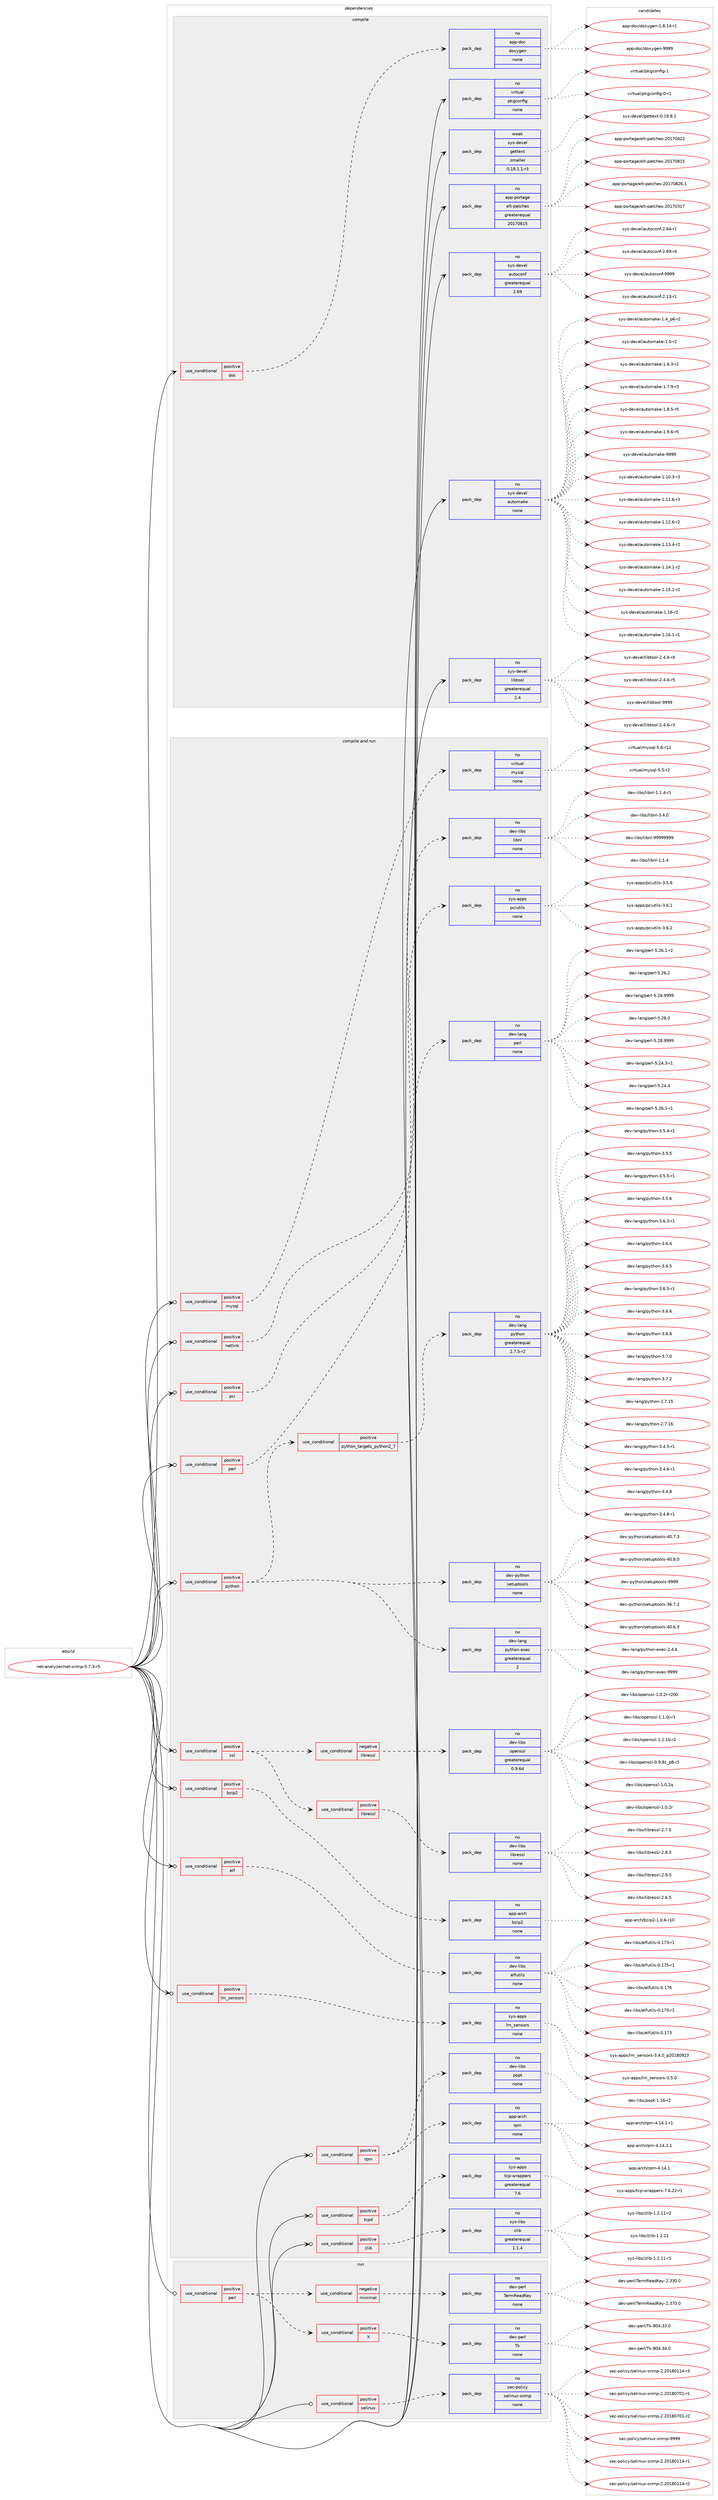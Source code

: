 digraph prolog {

# *************
# Graph options
# *************

newrank=true;
concentrate=true;
compound=true;
graph [rankdir=LR,fontname=Helvetica,fontsize=10,ranksep=1.5];#, ranksep=2.5, nodesep=0.2];
edge  [arrowhead=vee];
node  [fontname=Helvetica,fontsize=10];

# **********
# The ebuild
# **********

subgraph cluster_leftcol {
color=gray;
rank=same;
label=<<i>ebuild</i>>;
id [label="net-analyzer/net-snmp-5.7.3-r5", color=red, width=4, href="../net-analyzer/net-snmp-5.7.3-r5.svg"];
}

# ****************
# The dependencies
# ****************

subgraph cluster_midcol {
color=gray;
label=<<i>dependencies</i>>;
subgraph cluster_compile {
fillcolor="#eeeeee";
style=filled;
label=<<i>compile</i>>;
subgraph cond442233 {
dependency1645297 [label=<<TABLE BORDER="0" CELLBORDER="1" CELLSPACING="0" CELLPADDING="4"><TR><TD ROWSPAN="3" CELLPADDING="10">use_conditional</TD></TR><TR><TD>positive</TD></TR><TR><TD>doc</TD></TR></TABLE>>, shape=none, color=red];
subgraph pack1176475 {
dependency1645298 [label=<<TABLE BORDER="0" CELLBORDER="1" CELLSPACING="0" CELLPADDING="4" WIDTH="220"><TR><TD ROWSPAN="6" CELLPADDING="30">pack_dep</TD></TR><TR><TD WIDTH="110">no</TD></TR><TR><TD>app-doc</TD></TR><TR><TD>doxygen</TD></TR><TR><TD>none</TD></TR><TR><TD></TD></TR></TABLE>>, shape=none, color=blue];
}
dependency1645297:e -> dependency1645298:w [weight=20,style="dashed",arrowhead="vee"];
}
id:e -> dependency1645297:w [weight=20,style="solid",arrowhead="vee"];
subgraph pack1176476 {
dependency1645299 [label=<<TABLE BORDER="0" CELLBORDER="1" CELLSPACING="0" CELLPADDING="4" WIDTH="220"><TR><TD ROWSPAN="6" CELLPADDING="30">pack_dep</TD></TR><TR><TD WIDTH="110">no</TD></TR><TR><TD>app-portage</TD></TR><TR><TD>elt-patches</TD></TR><TR><TD>greaterequal</TD></TR><TR><TD>20170815</TD></TR></TABLE>>, shape=none, color=blue];
}
id:e -> dependency1645299:w [weight=20,style="solid",arrowhead="vee"];
subgraph pack1176477 {
dependency1645300 [label=<<TABLE BORDER="0" CELLBORDER="1" CELLSPACING="0" CELLPADDING="4" WIDTH="220"><TR><TD ROWSPAN="6" CELLPADDING="30">pack_dep</TD></TR><TR><TD WIDTH="110">no</TD></TR><TR><TD>sys-devel</TD></TR><TR><TD>autoconf</TD></TR><TR><TD>greaterequal</TD></TR><TR><TD>2.69</TD></TR></TABLE>>, shape=none, color=blue];
}
id:e -> dependency1645300:w [weight=20,style="solid",arrowhead="vee"];
subgraph pack1176478 {
dependency1645301 [label=<<TABLE BORDER="0" CELLBORDER="1" CELLSPACING="0" CELLPADDING="4" WIDTH="220"><TR><TD ROWSPAN="6" CELLPADDING="30">pack_dep</TD></TR><TR><TD WIDTH="110">no</TD></TR><TR><TD>sys-devel</TD></TR><TR><TD>automake</TD></TR><TR><TD>none</TD></TR><TR><TD></TD></TR></TABLE>>, shape=none, color=blue];
}
id:e -> dependency1645301:w [weight=20,style="solid",arrowhead="vee"];
subgraph pack1176479 {
dependency1645302 [label=<<TABLE BORDER="0" CELLBORDER="1" CELLSPACING="0" CELLPADDING="4" WIDTH="220"><TR><TD ROWSPAN="6" CELLPADDING="30">pack_dep</TD></TR><TR><TD WIDTH="110">no</TD></TR><TR><TD>sys-devel</TD></TR><TR><TD>libtool</TD></TR><TR><TD>greaterequal</TD></TR><TR><TD>2.4</TD></TR></TABLE>>, shape=none, color=blue];
}
id:e -> dependency1645302:w [weight=20,style="solid",arrowhead="vee"];
subgraph pack1176480 {
dependency1645303 [label=<<TABLE BORDER="0" CELLBORDER="1" CELLSPACING="0" CELLPADDING="4" WIDTH="220"><TR><TD ROWSPAN="6" CELLPADDING="30">pack_dep</TD></TR><TR><TD WIDTH="110">no</TD></TR><TR><TD>virtual</TD></TR><TR><TD>pkgconfig</TD></TR><TR><TD>none</TD></TR><TR><TD></TD></TR></TABLE>>, shape=none, color=blue];
}
id:e -> dependency1645303:w [weight=20,style="solid",arrowhead="vee"];
subgraph pack1176481 {
dependency1645304 [label=<<TABLE BORDER="0" CELLBORDER="1" CELLSPACING="0" CELLPADDING="4" WIDTH="220"><TR><TD ROWSPAN="6" CELLPADDING="30">pack_dep</TD></TR><TR><TD WIDTH="110">weak</TD></TR><TR><TD>sys-devel</TD></TR><TR><TD>gettext</TD></TR><TR><TD>smaller</TD></TR><TR><TD>0.18.1.1-r3</TD></TR></TABLE>>, shape=none, color=blue];
}
id:e -> dependency1645304:w [weight=20,style="solid",arrowhead="vee"];
}
subgraph cluster_compileandrun {
fillcolor="#eeeeee";
style=filled;
label=<<i>compile and run</i>>;
subgraph cond442234 {
dependency1645305 [label=<<TABLE BORDER="0" CELLBORDER="1" CELLSPACING="0" CELLPADDING="4"><TR><TD ROWSPAN="3" CELLPADDING="10">use_conditional</TD></TR><TR><TD>positive</TD></TR><TR><TD>bzip2</TD></TR></TABLE>>, shape=none, color=red];
subgraph pack1176482 {
dependency1645306 [label=<<TABLE BORDER="0" CELLBORDER="1" CELLSPACING="0" CELLPADDING="4" WIDTH="220"><TR><TD ROWSPAN="6" CELLPADDING="30">pack_dep</TD></TR><TR><TD WIDTH="110">no</TD></TR><TR><TD>app-arch</TD></TR><TR><TD>bzip2</TD></TR><TR><TD>none</TD></TR><TR><TD></TD></TR></TABLE>>, shape=none, color=blue];
}
dependency1645305:e -> dependency1645306:w [weight=20,style="dashed",arrowhead="vee"];
}
id:e -> dependency1645305:w [weight=20,style="solid",arrowhead="odotvee"];
subgraph cond442235 {
dependency1645307 [label=<<TABLE BORDER="0" CELLBORDER="1" CELLSPACING="0" CELLPADDING="4"><TR><TD ROWSPAN="3" CELLPADDING="10">use_conditional</TD></TR><TR><TD>positive</TD></TR><TR><TD>elf</TD></TR></TABLE>>, shape=none, color=red];
subgraph pack1176483 {
dependency1645308 [label=<<TABLE BORDER="0" CELLBORDER="1" CELLSPACING="0" CELLPADDING="4" WIDTH="220"><TR><TD ROWSPAN="6" CELLPADDING="30">pack_dep</TD></TR><TR><TD WIDTH="110">no</TD></TR><TR><TD>dev-libs</TD></TR><TR><TD>elfutils</TD></TR><TR><TD>none</TD></TR><TR><TD></TD></TR></TABLE>>, shape=none, color=blue];
}
dependency1645307:e -> dependency1645308:w [weight=20,style="dashed",arrowhead="vee"];
}
id:e -> dependency1645307:w [weight=20,style="solid",arrowhead="odotvee"];
subgraph cond442236 {
dependency1645309 [label=<<TABLE BORDER="0" CELLBORDER="1" CELLSPACING="0" CELLPADDING="4"><TR><TD ROWSPAN="3" CELLPADDING="10">use_conditional</TD></TR><TR><TD>positive</TD></TR><TR><TD>lm_sensors</TD></TR></TABLE>>, shape=none, color=red];
subgraph pack1176484 {
dependency1645310 [label=<<TABLE BORDER="0" CELLBORDER="1" CELLSPACING="0" CELLPADDING="4" WIDTH="220"><TR><TD ROWSPAN="6" CELLPADDING="30">pack_dep</TD></TR><TR><TD WIDTH="110">no</TD></TR><TR><TD>sys-apps</TD></TR><TR><TD>lm_sensors</TD></TR><TR><TD>none</TD></TR><TR><TD></TD></TR></TABLE>>, shape=none, color=blue];
}
dependency1645309:e -> dependency1645310:w [weight=20,style="dashed",arrowhead="vee"];
}
id:e -> dependency1645309:w [weight=20,style="solid",arrowhead="odotvee"];
subgraph cond442237 {
dependency1645311 [label=<<TABLE BORDER="0" CELLBORDER="1" CELLSPACING="0" CELLPADDING="4"><TR><TD ROWSPAN="3" CELLPADDING="10">use_conditional</TD></TR><TR><TD>positive</TD></TR><TR><TD>mysql</TD></TR></TABLE>>, shape=none, color=red];
subgraph pack1176485 {
dependency1645312 [label=<<TABLE BORDER="0" CELLBORDER="1" CELLSPACING="0" CELLPADDING="4" WIDTH="220"><TR><TD ROWSPAN="6" CELLPADDING="30">pack_dep</TD></TR><TR><TD WIDTH="110">no</TD></TR><TR><TD>virtual</TD></TR><TR><TD>mysql</TD></TR><TR><TD>none</TD></TR><TR><TD></TD></TR></TABLE>>, shape=none, color=blue];
}
dependency1645311:e -> dependency1645312:w [weight=20,style="dashed",arrowhead="vee"];
}
id:e -> dependency1645311:w [weight=20,style="solid",arrowhead="odotvee"];
subgraph cond442238 {
dependency1645313 [label=<<TABLE BORDER="0" CELLBORDER="1" CELLSPACING="0" CELLPADDING="4"><TR><TD ROWSPAN="3" CELLPADDING="10">use_conditional</TD></TR><TR><TD>positive</TD></TR><TR><TD>netlink</TD></TR></TABLE>>, shape=none, color=red];
subgraph pack1176486 {
dependency1645314 [label=<<TABLE BORDER="0" CELLBORDER="1" CELLSPACING="0" CELLPADDING="4" WIDTH="220"><TR><TD ROWSPAN="6" CELLPADDING="30">pack_dep</TD></TR><TR><TD WIDTH="110">no</TD></TR><TR><TD>dev-libs</TD></TR><TR><TD>libnl</TD></TR><TR><TD>none</TD></TR><TR><TD></TD></TR></TABLE>>, shape=none, color=blue];
}
dependency1645313:e -> dependency1645314:w [weight=20,style="dashed",arrowhead="vee"];
}
id:e -> dependency1645313:w [weight=20,style="solid",arrowhead="odotvee"];
subgraph cond442239 {
dependency1645315 [label=<<TABLE BORDER="0" CELLBORDER="1" CELLSPACING="0" CELLPADDING="4"><TR><TD ROWSPAN="3" CELLPADDING="10">use_conditional</TD></TR><TR><TD>positive</TD></TR><TR><TD>pci</TD></TR></TABLE>>, shape=none, color=red];
subgraph pack1176487 {
dependency1645316 [label=<<TABLE BORDER="0" CELLBORDER="1" CELLSPACING="0" CELLPADDING="4" WIDTH="220"><TR><TD ROWSPAN="6" CELLPADDING="30">pack_dep</TD></TR><TR><TD WIDTH="110">no</TD></TR><TR><TD>sys-apps</TD></TR><TR><TD>pciutils</TD></TR><TR><TD>none</TD></TR><TR><TD></TD></TR></TABLE>>, shape=none, color=blue];
}
dependency1645315:e -> dependency1645316:w [weight=20,style="dashed",arrowhead="vee"];
}
id:e -> dependency1645315:w [weight=20,style="solid",arrowhead="odotvee"];
subgraph cond442240 {
dependency1645317 [label=<<TABLE BORDER="0" CELLBORDER="1" CELLSPACING="0" CELLPADDING="4"><TR><TD ROWSPAN="3" CELLPADDING="10">use_conditional</TD></TR><TR><TD>positive</TD></TR><TR><TD>perl</TD></TR></TABLE>>, shape=none, color=red];
subgraph pack1176488 {
dependency1645318 [label=<<TABLE BORDER="0" CELLBORDER="1" CELLSPACING="0" CELLPADDING="4" WIDTH="220"><TR><TD ROWSPAN="6" CELLPADDING="30">pack_dep</TD></TR><TR><TD WIDTH="110">no</TD></TR><TR><TD>dev-lang</TD></TR><TR><TD>perl</TD></TR><TR><TD>none</TD></TR><TR><TD></TD></TR></TABLE>>, shape=none, color=blue];
}
dependency1645317:e -> dependency1645318:w [weight=20,style="dashed",arrowhead="vee"];
}
id:e -> dependency1645317:w [weight=20,style="solid",arrowhead="odotvee"];
subgraph cond442241 {
dependency1645319 [label=<<TABLE BORDER="0" CELLBORDER="1" CELLSPACING="0" CELLPADDING="4"><TR><TD ROWSPAN="3" CELLPADDING="10">use_conditional</TD></TR><TR><TD>positive</TD></TR><TR><TD>python</TD></TR></TABLE>>, shape=none, color=red];
subgraph pack1176489 {
dependency1645320 [label=<<TABLE BORDER="0" CELLBORDER="1" CELLSPACING="0" CELLPADDING="4" WIDTH="220"><TR><TD ROWSPAN="6" CELLPADDING="30">pack_dep</TD></TR><TR><TD WIDTH="110">no</TD></TR><TR><TD>dev-python</TD></TR><TR><TD>setuptools</TD></TR><TR><TD>none</TD></TR><TR><TD></TD></TR></TABLE>>, shape=none, color=blue];
}
dependency1645319:e -> dependency1645320:w [weight=20,style="dashed",arrowhead="vee"];
subgraph cond442242 {
dependency1645321 [label=<<TABLE BORDER="0" CELLBORDER="1" CELLSPACING="0" CELLPADDING="4"><TR><TD ROWSPAN="3" CELLPADDING="10">use_conditional</TD></TR><TR><TD>positive</TD></TR><TR><TD>python_targets_python2_7</TD></TR></TABLE>>, shape=none, color=red];
subgraph pack1176490 {
dependency1645322 [label=<<TABLE BORDER="0" CELLBORDER="1" CELLSPACING="0" CELLPADDING="4" WIDTH="220"><TR><TD ROWSPAN="6" CELLPADDING="30">pack_dep</TD></TR><TR><TD WIDTH="110">no</TD></TR><TR><TD>dev-lang</TD></TR><TR><TD>python</TD></TR><TR><TD>greaterequal</TD></TR><TR><TD>2.7.5-r2</TD></TR></TABLE>>, shape=none, color=blue];
}
dependency1645321:e -> dependency1645322:w [weight=20,style="dashed",arrowhead="vee"];
}
dependency1645319:e -> dependency1645321:w [weight=20,style="dashed",arrowhead="vee"];
subgraph pack1176491 {
dependency1645323 [label=<<TABLE BORDER="0" CELLBORDER="1" CELLSPACING="0" CELLPADDING="4" WIDTH="220"><TR><TD ROWSPAN="6" CELLPADDING="30">pack_dep</TD></TR><TR><TD WIDTH="110">no</TD></TR><TR><TD>dev-lang</TD></TR><TR><TD>python-exec</TD></TR><TR><TD>greaterequal</TD></TR><TR><TD>2</TD></TR></TABLE>>, shape=none, color=blue];
}
dependency1645319:e -> dependency1645323:w [weight=20,style="dashed",arrowhead="vee"];
}
id:e -> dependency1645319:w [weight=20,style="solid",arrowhead="odotvee"];
subgraph cond442243 {
dependency1645324 [label=<<TABLE BORDER="0" CELLBORDER="1" CELLSPACING="0" CELLPADDING="4"><TR><TD ROWSPAN="3" CELLPADDING="10">use_conditional</TD></TR><TR><TD>positive</TD></TR><TR><TD>rpm</TD></TR></TABLE>>, shape=none, color=red];
subgraph pack1176492 {
dependency1645325 [label=<<TABLE BORDER="0" CELLBORDER="1" CELLSPACING="0" CELLPADDING="4" WIDTH="220"><TR><TD ROWSPAN="6" CELLPADDING="30">pack_dep</TD></TR><TR><TD WIDTH="110">no</TD></TR><TR><TD>app-arch</TD></TR><TR><TD>rpm</TD></TR><TR><TD>none</TD></TR><TR><TD></TD></TR></TABLE>>, shape=none, color=blue];
}
dependency1645324:e -> dependency1645325:w [weight=20,style="dashed",arrowhead="vee"];
subgraph pack1176493 {
dependency1645326 [label=<<TABLE BORDER="0" CELLBORDER="1" CELLSPACING="0" CELLPADDING="4" WIDTH="220"><TR><TD ROWSPAN="6" CELLPADDING="30">pack_dep</TD></TR><TR><TD WIDTH="110">no</TD></TR><TR><TD>dev-libs</TD></TR><TR><TD>popt</TD></TR><TR><TD>none</TD></TR><TR><TD></TD></TR></TABLE>>, shape=none, color=blue];
}
dependency1645324:e -> dependency1645326:w [weight=20,style="dashed",arrowhead="vee"];
}
id:e -> dependency1645324:w [weight=20,style="solid",arrowhead="odotvee"];
subgraph cond442244 {
dependency1645327 [label=<<TABLE BORDER="0" CELLBORDER="1" CELLSPACING="0" CELLPADDING="4"><TR><TD ROWSPAN="3" CELLPADDING="10">use_conditional</TD></TR><TR><TD>positive</TD></TR><TR><TD>ssl</TD></TR></TABLE>>, shape=none, color=red];
subgraph cond442245 {
dependency1645328 [label=<<TABLE BORDER="0" CELLBORDER="1" CELLSPACING="0" CELLPADDING="4"><TR><TD ROWSPAN="3" CELLPADDING="10">use_conditional</TD></TR><TR><TD>negative</TD></TR><TR><TD>libressl</TD></TR></TABLE>>, shape=none, color=red];
subgraph pack1176494 {
dependency1645329 [label=<<TABLE BORDER="0" CELLBORDER="1" CELLSPACING="0" CELLPADDING="4" WIDTH="220"><TR><TD ROWSPAN="6" CELLPADDING="30">pack_dep</TD></TR><TR><TD WIDTH="110">no</TD></TR><TR><TD>dev-libs</TD></TR><TR><TD>openssl</TD></TR><TR><TD>greaterequal</TD></TR><TR><TD>0.9.6d</TD></TR></TABLE>>, shape=none, color=blue];
}
dependency1645328:e -> dependency1645329:w [weight=20,style="dashed",arrowhead="vee"];
}
dependency1645327:e -> dependency1645328:w [weight=20,style="dashed",arrowhead="vee"];
subgraph cond442246 {
dependency1645330 [label=<<TABLE BORDER="0" CELLBORDER="1" CELLSPACING="0" CELLPADDING="4"><TR><TD ROWSPAN="3" CELLPADDING="10">use_conditional</TD></TR><TR><TD>positive</TD></TR><TR><TD>libressl</TD></TR></TABLE>>, shape=none, color=red];
subgraph pack1176495 {
dependency1645331 [label=<<TABLE BORDER="0" CELLBORDER="1" CELLSPACING="0" CELLPADDING="4" WIDTH="220"><TR><TD ROWSPAN="6" CELLPADDING="30">pack_dep</TD></TR><TR><TD WIDTH="110">no</TD></TR><TR><TD>dev-libs</TD></TR><TR><TD>libressl</TD></TR><TR><TD>none</TD></TR><TR><TD></TD></TR></TABLE>>, shape=none, color=blue];
}
dependency1645330:e -> dependency1645331:w [weight=20,style="dashed",arrowhead="vee"];
}
dependency1645327:e -> dependency1645330:w [weight=20,style="dashed",arrowhead="vee"];
}
id:e -> dependency1645327:w [weight=20,style="solid",arrowhead="odotvee"];
subgraph cond442247 {
dependency1645332 [label=<<TABLE BORDER="0" CELLBORDER="1" CELLSPACING="0" CELLPADDING="4"><TR><TD ROWSPAN="3" CELLPADDING="10">use_conditional</TD></TR><TR><TD>positive</TD></TR><TR><TD>tcpd</TD></TR></TABLE>>, shape=none, color=red];
subgraph pack1176496 {
dependency1645333 [label=<<TABLE BORDER="0" CELLBORDER="1" CELLSPACING="0" CELLPADDING="4" WIDTH="220"><TR><TD ROWSPAN="6" CELLPADDING="30">pack_dep</TD></TR><TR><TD WIDTH="110">no</TD></TR><TR><TD>sys-apps</TD></TR><TR><TD>tcp-wrappers</TD></TR><TR><TD>greaterequal</TD></TR><TR><TD>7.6</TD></TR></TABLE>>, shape=none, color=blue];
}
dependency1645332:e -> dependency1645333:w [weight=20,style="dashed",arrowhead="vee"];
}
id:e -> dependency1645332:w [weight=20,style="solid",arrowhead="odotvee"];
subgraph cond442248 {
dependency1645334 [label=<<TABLE BORDER="0" CELLBORDER="1" CELLSPACING="0" CELLPADDING="4"><TR><TD ROWSPAN="3" CELLPADDING="10">use_conditional</TD></TR><TR><TD>positive</TD></TR><TR><TD>zlib</TD></TR></TABLE>>, shape=none, color=red];
subgraph pack1176497 {
dependency1645335 [label=<<TABLE BORDER="0" CELLBORDER="1" CELLSPACING="0" CELLPADDING="4" WIDTH="220"><TR><TD ROWSPAN="6" CELLPADDING="30">pack_dep</TD></TR><TR><TD WIDTH="110">no</TD></TR><TR><TD>sys-libs</TD></TR><TR><TD>zlib</TD></TR><TR><TD>greaterequal</TD></TR><TR><TD>1.1.4</TD></TR></TABLE>>, shape=none, color=blue];
}
dependency1645334:e -> dependency1645335:w [weight=20,style="dashed",arrowhead="vee"];
}
id:e -> dependency1645334:w [weight=20,style="solid",arrowhead="odotvee"];
}
subgraph cluster_run {
fillcolor="#eeeeee";
style=filled;
label=<<i>run</i>>;
subgraph cond442249 {
dependency1645336 [label=<<TABLE BORDER="0" CELLBORDER="1" CELLSPACING="0" CELLPADDING="4"><TR><TD ROWSPAN="3" CELLPADDING="10">use_conditional</TD></TR><TR><TD>positive</TD></TR><TR><TD>perl</TD></TR></TABLE>>, shape=none, color=red];
subgraph cond442250 {
dependency1645337 [label=<<TABLE BORDER="0" CELLBORDER="1" CELLSPACING="0" CELLPADDING="4"><TR><TD ROWSPAN="3" CELLPADDING="10">use_conditional</TD></TR><TR><TD>positive</TD></TR><TR><TD>X</TD></TR></TABLE>>, shape=none, color=red];
subgraph pack1176498 {
dependency1645338 [label=<<TABLE BORDER="0" CELLBORDER="1" CELLSPACING="0" CELLPADDING="4" WIDTH="220"><TR><TD ROWSPAN="6" CELLPADDING="30">pack_dep</TD></TR><TR><TD WIDTH="110">no</TD></TR><TR><TD>dev-perl</TD></TR><TR><TD>Tk</TD></TR><TR><TD>none</TD></TR><TR><TD></TD></TR></TABLE>>, shape=none, color=blue];
}
dependency1645337:e -> dependency1645338:w [weight=20,style="dashed",arrowhead="vee"];
}
dependency1645336:e -> dependency1645337:w [weight=20,style="dashed",arrowhead="vee"];
subgraph cond442251 {
dependency1645339 [label=<<TABLE BORDER="0" CELLBORDER="1" CELLSPACING="0" CELLPADDING="4"><TR><TD ROWSPAN="3" CELLPADDING="10">use_conditional</TD></TR><TR><TD>negative</TD></TR><TR><TD>minimal</TD></TR></TABLE>>, shape=none, color=red];
subgraph pack1176499 {
dependency1645340 [label=<<TABLE BORDER="0" CELLBORDER="1" CELLSPACING="0" CELLPADDING="4" WIDTH="220"><TR><TD ROWSPAN="6" CELLPADDING="30">pack_dep</TD></TR><TR><TD WIDTH="110">no</TD></TR><TR><TD>dev-perl</TD></TR><TR><TD>TermReadKey</TD></TR><TR><TD>none</TD></TR><TR><TD></TD></TR></TABLE>>, shape=none, color=blue];
}
dependency1645339:e -> dependency1645340:w [weight=20,style="dashed",arrowhead="vee"];
}
dependency1645336:e -> dependency1645339:w [weight=20,style="dashed",arrowhead="vee"];
}
id:e -> dependency1645336:w [weight=20,style="solid",arrowhead="odot"];
subgraph cond442252 {
dependency1645341 [label=<<TABLE BORDER="0" CELLBORDER="1" CELLSPACING="0" CELLPADDING="4"><TR><TD ROWSPAN="3" CELLPADDING="10">use_conditional</TD></TR><TR><TD>positive</TD></TR><TR><TD>selinux</TD></TR></TABLE>>, shape=none, color=red];
subgraph pack1176500 {
dependency1645342 [label=<<TABLE BORDER="0" CELLBORDER="1" CELLSPACING="0" CELLPADDING="4" WIDTH="220"><TR><TD ROWSPAN="6" CELLPADDING="30">pack_dep</TD></TR><TR><TD WIDTH="110">no</TD></TR><TR><TD>sec-policy</TD></TR><TR><TD>selinux-snmp</TD></TR><TR><TD>none</TD></TR><TR><TD></TD></TR></TABLE>>, shape=none, color=blue];
}
dependency1645341:e -> dependency1645342:w [weight=20,style="dashed",arrowhead="vee"];
}
id:e -> dependency1645341:w [weight=20,style="solid",arrowhead="odot"];
}
}

# **************
# The candidates
# **************

subgraph cluster_choices {
rank=same;
color=gray;
label=<<i>candidates</i>>;

subgraph choice1176475 {
color=black;
nodesep=1;
choice97112112451001119947100111120121103101110454946564649524511449 [label="app-doc/doxygen-1.8.14-r1", color=red, width=4,href="../app-doc/doxygen-1.8.14-r1.svg"];
choice971121124510011199471001111201211031011104557575757 [label="app-doc/doxygen-9999", color=red, width=4,href="../app-doc/doxygen-9999.svg"];
dependency1645298:e -> choice97112112451001119947100111120121103101110454946564649524511449:w [style=dotted,weight="100"];
dependency1645298:e -> choice971121124510011199471001111201211031011104557575757:w [style=dotted,weight="100"];
}
subgraph choice1176476 {
color=black;
nodesep=1;
choice97112112451121111141169710310147101108116451129711699104101115455048495548514955 [label="app-portage/elt-patches-20170317", color=red, width=4,href="../app-portage/elt-patches-20170317.svg"];
choice97112112451121111141169710310147101108116451129711699104101115455048495548525050 [label="app-portage/elt-patches-20170422", color=red, width=4,href="../app-portage/elt-patches-20170422.svg"];
choice97112112451121111141169710310147101108116451129711699104101115455048495548564953 [label="app-portage/elt-patches-20170815", color=red, width=4,href="../app-portage/elt-patches-20170815.svg"];
choice971121124511211111411697103101471011081164511297116991041011154550484955485650544649 [label="app-portage/elt-patches-20170826.1", color=red, width=4,href="../app-portage/elt-patches-20170826.1.svg"];
dependency1645299:e -> choice97112112451121111141169710310147101108116451129711699104101115455048495548514955:w [style=dotted,weight="100"];
dependency1645299:e -> choice97112112451121111141169710310147101108116451129711699104101115455048495548525050:w [style=dotted,weight="100"];
dependency1645299:e -> choice97112112451121111141169710310147101108116451129711699104101115455048495548564953:w [style=dotted,weight="100"];
dependency1645299:e -> choice971121124511211111411697103101471011081164511297116991041011154550484955485650544649:w [style=dotted,weight="100"];
}
subgraph choice1176477 {
color=black;
nodesep=1;
choice1151211154510010111810110847971171161119911111010245504649514511449 [label="sys-devel/autoconf-2.13-r1", color=red, width=4,href="../sys-devel/autoconf-2.13-r1.svg"];
choice1151211154510010111810110847971171161119911111010245504654524511449 [label="sys-devel/autoconf-2.64-r1", color=red, width=4,href="../sys-devel/autoconf-2.64-r1.svg"];
choice1151211154510010111810110847971171161119911111010245504654574511452 [label="sys-devel/autoconf-2.69-r4", color=red, width=4,href="../sys-devel/autoconf-2.69-r4.svg"];
choice115121115451001011181011084797117116111991111101024557575757 [label="sys-devel/autoconf-9999", color=red, width=4,href="../sys-devel/autoconf-9999.svg"];
dependency1645300:e -> choice1151211154510010111810110847971171161119911111010245504649514511449:w [style=dotted,weight="100"];
dependency1645300:e -> choice1151211154510010111810110847971171161119911111010245504654524511449:w [style=dotted,weight="100"];
dependency1645300:e -> choice1151211154510010111810110847971171161119911111010245504654574511452:w [style=dotted,weight="100"];
dependency1645300:e -> choice115121115451001011181011084797117116111991111101024557575757:w [style=dotted,weight="100"];
}
subgraph choice1176478 {
color=black;
nodesep=1;
choice11512111545100101118101108479711711611110997107101454946494846514511451 [label="sys-devel/automake-1.10.3-r3", color=red, width=4,href="../sys-devel/automake-1.10.3-r3.svg"];
choice11512111545100101118101108479711711611110997107101454946494946544511451 [label="sys-devel/automake-1.11.6-r3", color=red, width=4,href="../sys-devel/automake-1.11.6-r3.svg"];
choice11512111545100101118101108479711711611110997107101454946495046544511450 [label="sys-devel/automake-1.12.6-r2", color=red, width=4,href="../sys-devel/automake-1.12.6-r2.svg"];
choice11512111545100101118101108479711711611110997107101454946495146524511450 [label="sys-devel/automake-1.13.4-r2", color=red, width=4,href="../sys-devel/automake-1.13.4-r2.svg"];
choice11512111545100101118101108479711711611110997107101454946495246494511450 [label="sys-devel/automake-1.14.1-r2", color=red, width=4,href="../sys-devel/automake-1.14.1-r2.svg"];
choice11512111545100101118101108479711711611110997107101454946495346494511450 [label="sys-devel/automake-1.15.1-r2", color=red, width=4,href="../sys-devel/automake-1.15.1-r2.svg"];
choice1151211154510010111810110847971171161111099710710145494649544511450 [label="sys-devel/automake-1.16-r2", color=red, width=4,href="../sys-devel/automake-1.16-r2.svg"];
choice11512111545100101118101108479711711611110997107101454946495446494511449 [label="sys-devel/automake-1.16.1-r1", color=red, width=4,href="../sys-devel/automake-1.16.1-r1.svg"];
choice115121115451001011181011084797117116111109971071014549465295112544511450 [label="sys-devel/automake-1.4_p6-r2", color=red, width=4,href="../sys-devel/automake-1.4_p6-r2.svg"];
choice11512111545100101118101108479711711611110997107101454946534511450 [label="sys-devel/automake-1.5-r2", color=red, width=4,href="../sys-devel/automake-1.5-r2.svg"];
choice115121115451001011181011084797117116111109971071014549465446514511450 [label="sys-devel/automake-1.6.3-r2", color=red, width=4,href="../sys-devel/automake-1.6.3-r2.svg"];
choice115121115451001011181011084797117116111109971071014549465546574511451 [label="sys-devel/automake-1.7.9-r3", color=red, width=4,href="../sys-devel/automake-1.7.9-r3.svg"];
choice115121115451001011181011084797117116111109971071014549465646534511453 [label="sys-devel/automake-1.8.5-r5", color=red, width=4,href="../sys-devel/automake-1.8.5-r5.svg"];
choice115121115451001011181011084797117116111109971071014549465746544511453 [label="sys-devel/automake-1.9.6-r5", color=red, width=4,href="../sys-devel/automake-1.9.6-r5.svg"];
choice115121115451001011181011084797117116111109971071014557575757 [label="sys-devel/automake-9999", color=red, width=4,href="../sys-devel/automake-9999.svg"];
dependency1645301:e -> choice11512111545100101118101108479711711611110997107101454946494846514511451:w [style=dotted,weight="100"];
dependency1645301:e -> choice11512111545100101118101108479711711611110997107101454946494946544511451:w [style=dotted,weight="100"];
dependency1645301:e -> choice11512111545100101118101108479711711611110997107101454946495046544511450:w [style=dotted,weight="100"];
dependency1645301:e -> choice11512111545100101118101108479711711611110997107101454946495146524511450:w [style=dotted,weight="100"];
dependency1645301:e -> choice11512111545100101118101108479711711611110997107101454946495246494511450:w [style=dotted,weight="100"];
dependency1645301:e -> choice11512111545100101118101108479711711611110997107101454946495346494511450:w [style=dotted,weight="100"];
dependency1645301:e -> choice1151211154510010111810110847971171161111099710710145494649544511450:w [style=dotted,weight="100"];
dependency1645301:e -> choice11512111545100101118101108479711711611110997107101454946495446494511449:w [style=dotted,weight="100"];
dependency1645301:e -> choice115121115451001011181011084797117116111109971071014549465295112544511450:w [style=dotted,weight="100"];
dependency1645301:e -> choice11512111545100101118101108479711711611110997107101454946534511450:w [style=dotted,weight="100"];
dependency1645301:e -> choice115121115451001011181011084797117116111109971071014549465446514511450:w [style=dotted,weight="100"];
dependency1645301:e -> choice115121115451001011181011084797117116111109971071014549465546574511451:w [style=dotted,weight="100"];
dependency1645301:e -> choice115121115451001011181011084797117116111109971071014549465646534511453:w [style=dotted,weight="100"];
dependency1645301:e -> choice115121115451001011181011084797117116111109971071014549465746544511453:w [style=dotted,weight="100"];
dependency1645301:e -> choice115121115451001011181011084797117116111109971071014557575757:w [style=dotted,weight="100"];
}
subgraph choice1176479 {
color=black;
nodesep=1;
choice1151211154510010111810110847108105981161111111084550465246544511451 [label="sys-devel/libtool-2.4.6-r3", color=red, width=4,href="../sys-devel/libtool-2.4.6-r3.svg"];
choice1151211154510010111810110847108105981161111111084550465246544511452 [label="sys-devel/libtool-2.4.6-r4", color=red, width=4,href="../sys-devel/libtool-2.4.6-r4.svg"];
choice1151211154510010111810110847108105981161111111084550465246544511453 [label="sys-devel/libtool-2.4.6-r5", color=red, width=4,href="../sys-devel/libtool-2.4.6-r5.svg"];
choice1151211154510010111810110847108105981161111111084557575757 [label="sys-devel/libtool-9999", color=red, width=4,href="../sys-devel/libtool-9999.svg"];
dependency1645302:e -> choice1151211154510010111810110847108105981161111111084550465246544511451:w [style=dotted,weight="100"];
dependency1645302:e -> choice1151211154510010111810110847108105981161111111084550465246544511452:w [style=dotted,weight="100"];
dependency1645302:e -> choice1151211154510010111810110847108105981161111111084550465246544511453:w [style=dotted,weight="100"];
dependency1645302:e -> choice1151211154510010111810110847108105981161111111084557575757:w [style=dotted,weight="100"];
}
subgraph choice1176480 {
color=black;
nodesep=1;
choice11810511411611797108471121071039911111010210510345484511449 [label="virtual/pkgconfig-0-r1", color=red, width=4,href="../virtual/pkgconfig-0-r1.svg"];
choice1181051141161179710847112107103991111101021051034549 [label="virtual/pkgconfig-1", color=red, width=4,href="../virtual/pkgconfig-1.svg"];
dependency1645303:e -> choice11810511411611797108471121071039911111010210510345484511449:w [style=dotted,weight="100"];
dependency1645303:e -> choice1181051141161179710847112107103991111101021051034549:w [style=dotted,weight="100"];
}
subgraph choice1176481 {
color=black;
nodesep=1;
choice1151211154510010111810110847103101116116101120116454846495746564649 [label="sys-devel/gettext-0.19.8.1", color=red, width=4,href="../sys-devel/gettext-0.19.8.1.svg"];
dependency1645304:e -> choice1151211154510010111810110847103101116116101120116454846495746564649:w [style=dotted,weight="100"];
}
subgraph choice1176482 {
color=black;
nodesep=1;
choice97112112459711499104479812210511250454946484654451144948 [label="app-arch/bzip2-1.0.6-r10", color=red, width=4,href="../app-arch/bzip2-1.0.6-r10.svg"];
dependency1645306:e -> choice97112112459711499104479812210511250454946484654451144948:w [style=dotted,weight="100"];
}
subgraph choice1176483 {
color=black;
nodesep=1;
choice1001011184510810598115471011081021171161051081154548464955484511449 [label="dev-libs/elfutils-0.170-r1", color=red, width=4,href="../dev-libs/elfutils-0.170-r1.svg"];
choice100101118451081059811547101108102117116105108115454846495551 [label="dev-libs/elfutils-0.173", color=red, width=4,href="../dev-libs/elfutils-0.173.svg"];
choice1001011184510810598115471011081021171161051081154548464955514511449 [label="dev-libs/elfutils-0.173-r1", color=red, width=4,href="../dev-libs/elfutils-0.173-r1.svg"];
choice1001011184510810598115471011081021171161051081154548464955534511449 [label="dev-libs/elfutils-0.175-r1", color=red, width=4,href="../dev-libs/elfutils-0.175-r1.svg"];
choice100101118451081059811547101108102117116105108115454846495554 [label="dev-libs/elfutils-0.176", color=red, width=4,href="../dev-libs/elfutils-0.176.svg"];
dependency1645308:e -> choice1001011184510810598115471011081021171161051081154548464955484511449:w [style=dotted,weight="100"];
dependency1645308:e -> choice100101118451081059811547101108102117116105108115454846495551:w [style=dotted,weight="100"];
dependency1645308:e -> choice1001011184510810598115471011081021171161051081154548464955514511449:w [style=dotted,weight="100"];
dependency1645308:e -> choice1001011184510810598115471011081021171161051081154548464955534511449:w [style=dotted,weight="100"];
dependency1645308:e -> choice100101118451081059811547101108102117116105108115454846495554:w [style=dotted,weight="100"];
}
subgraph choice1176484 {
color=black;
nodesep=1;
choice11512111545971121121154710810995115101110115111114115455146524648951125048495648575051 [label="sys-apps/lm_sensors-3.4.0_p20180923", color=red, width=4,href="../sys-apps/lm_sensors-3.4.0_p20180923.svg"];
choice11512111545971121121154710810995115101110115111114115455146534648 [label="sys-apps/lm_sensors-3.5.0", color=red, width=4,href="../sys-apps/lm_sensors-3.5.0.svg"];
dependency1645310:e -> choice11512111545971121121154710810995115101110115111114115455146524648951125048495648575051:w [style=dotted,weight="100"];
dependency1645310:e -> choice11512111545971121121154710810995115101110115111114115455146534648:w [style=dotted,weight="100"];
}
subgraph choice1176485 {
color=black;
nodesep=1;
choice1181051141161179710847109121115113108455346534511450 [label="virtual/mysql-5.5-r2", color=red, width=4,href="../virtual/mysql-5.5-r2.svg"];
choice118105114116117971084710912111511310845534654451144950 [label="virtual/mysql-5.6-r12", color=red, width=4,href="../virtual/mysql-5.6-r12.svg"];
dependency1645312:e -> choice1181051141161179710847109121115113108455346534511450:w [style=dotted,weight="100"];
dependency1645312:e -> choice118105114116117971084710912111511310845534654451144950:w [style=dotted,weight="100"];
}
subgraph choice1176486 {
color=black;
nodesep=1;
choice10010111845108105981154710810598110108454946494652 [label="dev-libs/libnl-1.1.4", color=red, width=4,href="../dev-libs/libnl-1.1.4.svg"];
choice100101118451081059811547108105981101084549464946524511449 [label="dev-libs/libnl-1.1.4-r1", color=red, width=4,href="../dev-libs/libnl-1.1.4-r1.svg"];
choice10010111845108105981154710810598110108455146524648 [label="dev-libs/libnl-3.4.0", color=red, width=4,href="../dev-libs/libnl-3.4.0.svg"];
choice10010111845108105981154710810598110108455757575757575757 [label="dev-libs/libnl-99999999", color=red, width=4,href="../dev-libs/libnl-99999999.svg"];
dependency1645314:e -> choice10010111845108105981154710810598110108454946494652:w [style=dotted,weight="100"];
dependency1645314:e -> choice100101118451081059811547108105981101084549464946524511449:w [style=dotted,weight="100"];
dependency1645314:e -> choice10010111845108105981154710810598110108455146524648:w [style=dotted,weight="100"];
dependency1645314:e -> choice10010111845108105981154710810598110108455757575757575757:w [style=dotted,weight="100"];
}
subgraph choice1176487 {
color=black;
nodesep=1;
choice11512111545971121121154711299105117116105108115455146534654 [label="sys-apps/pciutils-3.5.6", color=red, width=4,href="../sys-apps/pciutils-3.5.6.svg"];
choice11512111545971121121154711299105117116105108115455146544649 [label="sys-apps/pciutils-3.6.1", color=red, width=4,href="../sys-apps/pciutils-3.6.1.svg"];
choice11512111545971121121154711299105117116105108115455146544650 [label="sys-apps/pciutils-3.6.2", color=red, width=4,href="../sys-apps/pciutils-3.6.2.svg"];
dependency1645316:e -> choice11512111545971121121154711299105117116105108115455146534654:w [style=dotted,weight="100"];
dependency1645316:e -> choice11512111545971121121154711299105117116105108115455146544649:w [style=dotted,weight="100"];
dependency1645316:e -> choice11512111545971121121154711299105117116105108115455146544650:w [style=dotted,weight="100"];
}
subgraph choice1176488 {
color=black;
nodesep=1;
choice100101118451089711010347112101114108455346505246514511449 [label="dev-lang/perl-5.24.3-r1", color=red, width=4,href="../dev-lang/perl-5.24.3-r1.svg"];
choice10010111845108971101034711210111410845534650524652 [label="dev-lang/perl-5.24.4", color=red, width=4,href="../dev-lang/perl-5.24.4.svg"];
choice100101118451089711010347112101114108455346505446494511449 [label="dev-lang/perl-5.26.1-r1", color=red, width=4,href="../dev-lang/perl-5.26.1-r1.svg"];
choice100101118451089711010347112101114108455346505446494511450 [label="dev-lang/perl-5.26.1-r2", color=red, width=4,href="../dev-lang/perl-5.26.1-r2.svg"];
choice10010111845108971101034711210111410845534650544650 [label="dev-lang/perl-5.26.2", color=red, width=4,href="../dev-lang/perl-5.26.2.svg"];
choice10010111845108971101034711210111410845534650544657575757 [label="dev-lang/perl-5.26.9999", color=red, width=4,href="../dev-lang/perl-5.26.9999.svg"];
choice10010111845108971101034711210111410845534650564648 [label="dev-lang/perl-5.28.0", color=red, width=4,href="../dev-lang/perl-5.28.0.svg"];
choice10010111845108971101034711210111410845534650564657575757 [label="dev-lang/perl-5.28.9999", color=red, width=4,href="../dev-lang/perl-5.28.9999.svg"];
dependency1645318:e -> choice100101118451089711010347112101114108455346505246514511449:w [style=dotted,weight="100"];
dependency1645318:e -> choice10010111845108971101034711210111410845534650524652:w [style=dotted,weight="100"];
dependency1645318:e -> choice100101118451089711010347112101114108455346505446494511449:w [style=dotted,weight="100"];
dependency1645318:e -> choice100101118451089711010347112101114108455346505446494511450:w [style=dotted,weight="100"];
dependency1645318:e -> choice10010111845108971101034711210111410845534650544650:w [style=dotted,weight="100"];
dependency1645318:e -> choice10010111845108971101034711210111410845534650544657575757:w [style=dotted,weight="100"];
dependency1645318:e -> choice10010111845108971101034711210111410845534650564648:w [style=dotted,weight="100"];
dependency1645318:e -> choice10010111845108971101034711210111410845534650564657575757:w [style=dotted,weight="100"];
}
subgraph choice1176489 {
color=black;
nodesep=1;
choice100101118451121211161041111104711510111611711211611111110811545515446554650 [label="dev-python/setuptools-36.7.2", color=red, width=4,href="../dev-python/setuptools-36.7.2.svg"];
choice100101118451121211161041111104711510111611711211611111110811545524846544651 [label="dev-python/setuptools-40.6.3", color=red, width=4,href="../dev-python/setuptools-40.6.3.svg"];
choice100101118451121211161041111104711510111611711211611111110811545524846554651 [label="dev-python/setuptools-40.7.3", color=red, width=4,href="../dev-python/setuptools-40.7.3.svg"];
choice100101118451121211161041111104711510111611711211611111110811545524846564648 [label="dev-python/setuptools-40.8.0", color=red, width=4,href="../dev-python/setuptools-40.8.0.svg"];
choice10010111845112121116104111110471151011161171121161111111081154557575757 [label="dev-python/setuptools-9999", color=red, width=4,href="../dev-python/setuptools-9999.svg"];
dependency1645320:e -> choice100101118451121211161041111104711510111611711211611111110811545515446554650:w [style=dotted,weight="100"];
dependency1645320:e -> choice100101118451121211161041111104711510111611711211611111110811545524846544651:w [style=dotted,weight="100"];
dependency1645320:e -> choice100101118451121211161041111104711510111611711211611111110811545524846554651:w [style=dotted,weight="100"];
dependency1645320:e -> choice100101118451121211161041111104711510111611711211611111110811545524846564648:w [style=dotted,weight="100"];
dependency1645320:e -> choice10010111845112121116104111110471151011161171121161111111081154557575757:w [style=dotted,weight="100"];
}
subgraph choice1176490 {
color=black;
nodesep=1;
choice10010111845108971101034711212111610411111045504655464953 [label="dev-lang/python-2.7.15", color=red, width=4,href="../dev-lang/python-2.7.15.svg"];
choice10010111845108971101034711212111610411111045504655464954 [label="dev-lang/python-2.7.16", color=red, width=4,href="../dev-lang/python-2.7.16.svg"];
choice1001011184510897110103471121211161041111104551465246534511449 [label="dev-lang/python-3.4.5-r1", color=red, width=4,href="../dev-lang/python-3.4.5-r1.svg"];
choice1001011184510897110103471121211161041111104551465246544511449 [label="dev-lang/python-3.4.6-r1", color=red, width=4,href="../dev-lang/python-3.4.6-r1.svg"];
choice100101118451089711010347112121116104111110455146524656 [label="dev-lang/python-3.4.8", color=red, width=4,href="../dev-lang/python-3.4.8.svg"];
choice1001011184510897110103471121211161041111104551465246564511449 [label="dev-lang/python-3.4.8-r1", color=red, width=4,href="../dev-lang/python-3.4.8-r1.svg"];
choice1001011184510897110103471121211161041111104551465346524511449 [label="dev-lang/python-3.5.4-r1", color=red, width=4,href="../dev-lang/python-3.5.4-r1.svg"];
choice100101118451089711010347112121116104111110455146534653 [label="dev-lang/python-3.5.5", color=red, width=4,href="../dev-lang/python-3.5.5.svg"];
choice1001011184510897110103471121211161041111104551465346534511449 [label="dev-lang/python-3.5.5-r1", color=red, width=4,href="../dev-lang/python-3.5.5-r1.svg"];
choice100101118451089711010347112121116104111110455146534654 [label="dev-lang/python-3.5.6", color=red, width=4,href="../dev-lang/python-3.5.6.svg"];
choice1001011184510897110103471121211161041111104551465446514511449 [label="dev-lang/python-3.6.3-r1", color=red, width=4,href="../dev-lang/python-3.6.3-r1.svg"];
choice100101118451089711010347112121116104111110455146544652 [label="dev-lang/python-3.6.4", color=red, width=4,href="../dev-lang/python-3.6.4.svg"];
choice100101118451089711010347112121116104111110455146544653 [label="dev-lang/python-3.6.5", color=red, width=4,href="../dev-lang/python-3.6.5.svg"];
choice1001011184510897110103471121211161041111104551465446534511449 [label="dev-lang/python-3.6.5-r1", color=red, width=4,href="../dev-lang/python-3.6.5-r1.svg"];
choice100101118451089711010347112121116104111110455146544654 [label="dev-lang/python-3.6.6", color=red, width=4,href="../dev-lang/python-3.6.6.svg"];
choice100101118451089711010347112121116104111110455146544656 [label="dev-lang/python-3.6.8", color=red, width=4,href="../dev-lang/python-3.6.8.svg"];
choice100101118451089711010347112121116104111110455146554648 [label="dev-lang/python-3.7.0", color=red, width=4,href="../dev-lang/python-3.7.0.svg"];
choice100101118451089711010347112121116104111110455146554650 [label="dev-lang/python-3.7.2", color=red, width=4,href="../dev-lang/python-3.7.2.svg"];
dependency1645322:e -> choice10010111845108971101034711212111610411111045504655464953:w [style=dotted,weight="100"];
dependency1645322:e -> choice10010111845108971101034711212111610411111045504655464954:w [style=dotted,weight="100"];
dependency1645322:e -> choice1001011184510897110103471121211161041111104551465246534511449:w [style=dotted,weight="100"];
dependency1645322:e -> choice1001011184510897110103471121211161041111104551465246544511449:w [style=dotted,weight="100"];
dependency1645322:e -> choice100101118451089711010347112121116104111110455146524656:w [style=dotted,weight="100"];
dependency1645322:e -> choice1001011184510897110103471121211161041111104551465246564511449:w [style=dotted,weight="100"];
dependency1645322:e -> choice1001011184510897110103471121211161041111104551465346524511449:w [style=dotted,weight="100"];
dependency1645322:e -> choice100101118451089711010347112121116104111110455146534653:w [style=dotted,weight="100"];
dependency1645322:e -> choice1001011184510897110103471121211161041111104551465346534511449:w [style=dotted,weight="100"];
dependency1645322:e -> choice100101118451089711010347112121116104111110455146534654:w [style=dotted,weight="100"];
dependency1645322:e -> choice1001011184510897110103471121211161041111104551465446514511449:w [style=dotted,weight="100"];
dependency1645322:e -> choice100101118451089711010347112121116104111110455146544652:w [style=dotted,weight="100"];
dependency1645322:e -> choice100101118451089711010347112121116104111110455146544653:w [style=dotted,weight="100"];
dependency1645322:e -> choice1001011184510897110103471121211161041111104551465446534511449:w [style=dotted,weight="100"];
dependency1645322:e -> choice100101118451089711010347112121116104111110455146544654:w [style=dotted,weight="100"];
dependency1645322:e -> choice100101118451089711010347112121116104111110455146544656:w [style=dotted,weight="100"];
dependency1645322:e -> choice100101118451089711010347112121116104111110455146554648:w [style=dotted,weight="100"];
dependency1645322:e -> choice100101118451089711010347112121116104111110455146554650:w [style=dotted,weight="100"];
}
subgraph choice1176491 {
color=black;
nodesep=1;
choice1001011184510897110103471121211161041111104510112010199455046524654 [label="dev-lang/python-exec-2.4.6", color=red, width=4,href="../dev-lang/python-exec-2.4.6.svg"];
choice10010111845108971101034711212111610411111045101120101994557575757 [label="dev-lang/python-exec-9999", color=red, width=4,href="../dev-lang/python-exec-9999.svg"];
dependency1645323:e -> choice1001011184510897110103471121211161041111104510112010199455046524654:w [style=dotted,weight="100"];
dependency1645323:e -> choice10010111845108971101034711212111610411111045101120101994557575757:w [style=dotted,weight="100"];
}
subgraph choice1176492 {
color=black;
nodesep=1;
choice971121124597114991044711411210945524649524649 [label="app-arch/rpm-4.14.1", color=red, width=4,href="../app-arch/rpm-4.14.1.svg"];
choice9711211245971149910447114112109455246495246494511449 [label="app-arch/rpm-4.14.1-r1", color=red, width=4,href="../app-arch/rpm-4.14.1-r1.svg"];
choice9711211245971149910447114112109455246495246504649 [label="app-arch/rpm-4.14.2.1", color=red, width=4,href="../app-arch/rpm-4.14.2.1.svg"];
dependency1645325:e -> choice971121124597114991044711411210945524649524649:w [style=dotted,weight="100"];
dependency1645325:e -> choice9711211245971149910447114112109455246495246494511449:w [style=dotted,weight="100"];
dependency1645325:e -> choice9711211245971149910447114112109455246495246504649:w [style=dotted,weight="100"];
}
subgraph choice1176493 {
color=black;
nodesep=1;
choice10010111845108105981154711211111211645494649544511450 [label="dev-libs/popt-1.16-r2", color=red, width=4,href="../dev-libs/popt-1.16-r2.svg"];
dependency1645326:e -> choice10010111845108105981154711211111211645494649544511450:w [style=dotted,weight="100"];
}
subgraph choice1176494 {
color=black;
nodesep=1;
choice10010111845108105981154711111210111011511510845484657465612295112564511449 [label="dev-libs/openssl-0.9.8z_p8-r1", color=red, width=4,href="../dev-libs/openssl-0.9.8z_p8-r1.svg"];
choice100101118451081059811547111112101110115115108454946484650113 [label="dev-libs/openssl-1.0.2q", color=red, width=4,href="../dev-libs/openssl-1.0.2q.svg"];
choice100101118451081059811547111112101110115115108454946484650114 [label="dev-libs/openssl-1.0.2r", color=red, width=4,href="../dev-libs/openssl-1.0.2r.svg"];
choice10010111845108105981154711111210111011511510845494648465011445114504848 [label="dev-libs/openssl-1.0.2r-r200", color=red, width=4,href="../dev-libs/openssl-1.0.2r-r200.svg"];
choice1001011184510810598115471111121011101151151084549464946481064511449 [label="dev-libs/openssl-1.1.0j-r1", color=red, width=4,href="../dev-libs/openssl-1.1.0j-r1.svg"];
choice100101118451081059811547111112101110115115108454946494649984511450 [label="dev-libs/openssl-1.1.1b-r2", color=red, width=4,href="../dev-libs/openssl-1.1.1b-r2.svg"];
dependency1645329:e -> choice10010111845108105981154711111210111011511510845484657465612295112564511449:w [style=dotted,weight="100"];
dependency1645329:e -> choice100101118451081059811547111112101110115115108454946484650113:w [style=dotted,weight="100"];
dependency1645329:e -> choice100101118451081059811547111112101110115115108454946484650114:w [style=dotted,weight="100"];
dependency1645329:e -> choice10010111845108105981154711111210111011511510845494648465011445114504848:w [style=dotted,weight="100"];
dependency1645329:e -> choice1001011184510810598115471111121011101151151084549464946481064511449:w [style=dotted,weight="100"];
dependency1645329:e -> choice100101118451081059811547111112101110115115108454946494649984511450:w [style=dotted,weight="100"];
}
subgraph choice1176495 {
color=black;
nodesep=1;
choice10010111845108105981154710810598114101115115108455046544653 [label="dev-libs/libressl-2.6.5", color=red, width=4,href="../dev-libs/libressl-2.6.5.svg"];
choice10010111845108105981154710810598114101115115108455046554653 [label="dev-libs/libressl-2.7.5", color=red, width=4,href="../dev-libs/libressl-2.7.5.svg"];
choice10010111845108105981154710810598114101115115108455046564651 [label="dev-libs/libressl-2.8.3", color=red, width=4,href="../dev-libs/libressl-2.8.3.svg"];
choice10010111845108105981154710810598114101115115108455046574648 [label="dev-libs/libressl-2.9.0", color=red, width=4,href="../dev-libs/libressl-2.9.0.svg"];
dependency1645331:e -> choice10010111845108105981154710810598114101115115108455046544653:w [style=dotted,weight="100"];
dependency1645331:e -> choice10010111845108105981154710810598114101115115108455046554653:w [style=dotted,weight="100"];
dependency1645331:e -> choice10010111845108105981154710810598114101115115108455046564651:w [style=dotted,weight="100"];
dependency1645331:e -> choice10010111845108105981154710810598114101115115108455046574648:w [style=dotted,weight="100"];
}
subgraph choice1176496 {
color=black;
nodesep=1;
choice115121115459711211211547116991124511911497112112101114115455546544650504511449 [label="sys-apps/tcp-wrappers-7.6.22-r1", color=red, width=4,href="../sys-apps/tcp-wrappers-7.6.22-r1.svg"];
dependency1645333:e -> choice115121115459711211211547116991124511911497112112101114115455546544650504511449:w [style=dotted,weight="100"];
}
subgraph choice1176497 {
color=black;
nodesep=1;
choice1151211154510810598115471221081059845494650464949 [label="sys-libs/zlib-1.2.11", color=red, width=4,href="../sys-libs/zlib-1.2.11.svg"];
choice11512111545108105981154712210810598454946504649494511449 [label="sys-libs/zlib-1.2.11-r1", color=red, width=4,href="../sys-libs/zlib-1.2.11-r1.svg"];
choice11512111545108105981154712210810598454946504649494511450 [label="sys-libs/zlib-1.2.11-r2", color=red, width=4,href="../sys-libs/zlib-1.2.11-r2.svg"];
dependency1645335:e -> choice1151211154510810598115471221081059845494650464949:w [style=dotted,weight="100"];
dependency1645335:e -> choice11512111545108105981154712210810598454946504649494511449:w [style=dotted,weight="100"];
dependency1645335:e -> choice11512111545108105981154712210810598454946504649494511450:w [style=dotted,weight="100"];
}
subgraph choice1176498 {
color=black;
nodesep=1;
choice100101118451121011141084784107455648524651514648 [label="dev-perl/Tk-804.33.0", color=red, width=4,href="../dev-perl/Tk-804.33.0.svg"];
choice100101118451121011141084784107455648524651524648 [label="dev-perl/Tk-804.34.0", color=red, width=4,href="../dev-perl/Tk-804.34.0.svg"];
dependency1645338:e -> choice100101118451121011141084784107455648524651514648:w [style=dotted,weight="100"];
dependency1645338:e -> choice100101118451121011141084784107455648524651524648:w [style=dotted,weight="100"];
}
subgraph choice1176499 {
color=black;
nodesep=1;
choice1001011184511210111410847841011141098210197100751011214550465151484648 [label="dev-perl/TermReadKey-2.330.0", color=red, width=4,href="../dev-perl/TermReadKey-2.330.0.svg"];
choice1001011184511210111410847841011141098210197100751011214550465155484648 [label="dev-perl/TermReadKey-2.370.0", color=red, width=4,href="../dev-perl/TermReadKey-2.370.0.svg"];
dependency1645340:e -> choice1001011184511210111410847841011141098210197100751011214550465151484648:w [style=dotted,weight="100"];
dependency1645340:e -> choice1001011184511210111410847841011141098210197100751011214550465155484648:w [style=dotted,weight="100"];
}
subgraph choice1176500 {
color=black;
nodesep=1;
choice115101994511211110810599121471151011081051101171204511511010911245504650484956484949524511449 [label="sec-policy/selinux-snmp-2.20180114-r1", color=red, width=4,href="../sec-policy/selinux-snmp-2.20180114-r1.svg"];
choice115101994511211110810599121471151011081051101171204511511010911245504650484956484949524511450 [label="sec-policy/selinux-snmp-2.20180114-r2", color=red, width=4,href="../sec-policy/selinux-snmp-2.20180114-r2.svg"];
choice115101994511211110810599121471151011081051101171204511511010911245504650484956484949524511451 [label="sec-policy/selinux-snmp-2.20180114-r3", color=red, width=4,href="../sec-policy/selinux-snmp-2.20180114-r3.svg"];
choice115101994511211110810599121471151011081051101171204511511010911245504650484956485548494511449 [label="sec-policy/selinux-snmp-2.20180701-r1", color=red, width=4,href="../sec-policy/selinux-snmp-2.20180701-r1.svg"];
choice115101994511211110810599121471151011081051101171204511511010911245504650484956485548494511450 [label="sec-policy/selinux-snmp-2.20180701-r2", color=red, width=4,href="../sec-policy/selinux-snmp-2.20180701-r2.svg"];
choice11510199451121111081059912147115101108105110117120451151101091124557575757 [label="sec-policy/selinux-snmp-9999", color=red, width=4,href="../sec-policy/selinux-snmp-9999.svg"];
dependency1645342:e -> choice115101994511211110810599121471151011081051101171204511511010911245504650484956484949524511449:w [style=dotted,weight="100"];
dependency1645342:e -> choice115101994511211110810599121471151011081051101171204511511010911245504650484956484949524511450:w [style=dotted,weight="100"];
dependency1645342:e -> choice115101994511211110810599121471151011081051101171204511511010911245504650484956484949524511451:w [style=dotted,weight="100"];
dependency1645342:e -> choice115101994511211110810599121471151011081051101171204511511010911245504650484956485548494511449:w [style=dotted,weight="100"];
dependency1645342:e -> choice115101994511211110810599121471151011081051101171204511511010911245504650484956485548494511450:w [style=dotted,weight="100"];
dependency1645342:e -> choice11510199451121111081059912147115101108105110117120451151101091124557575757:w [style=dotted,weight="100"];
}
}

}
